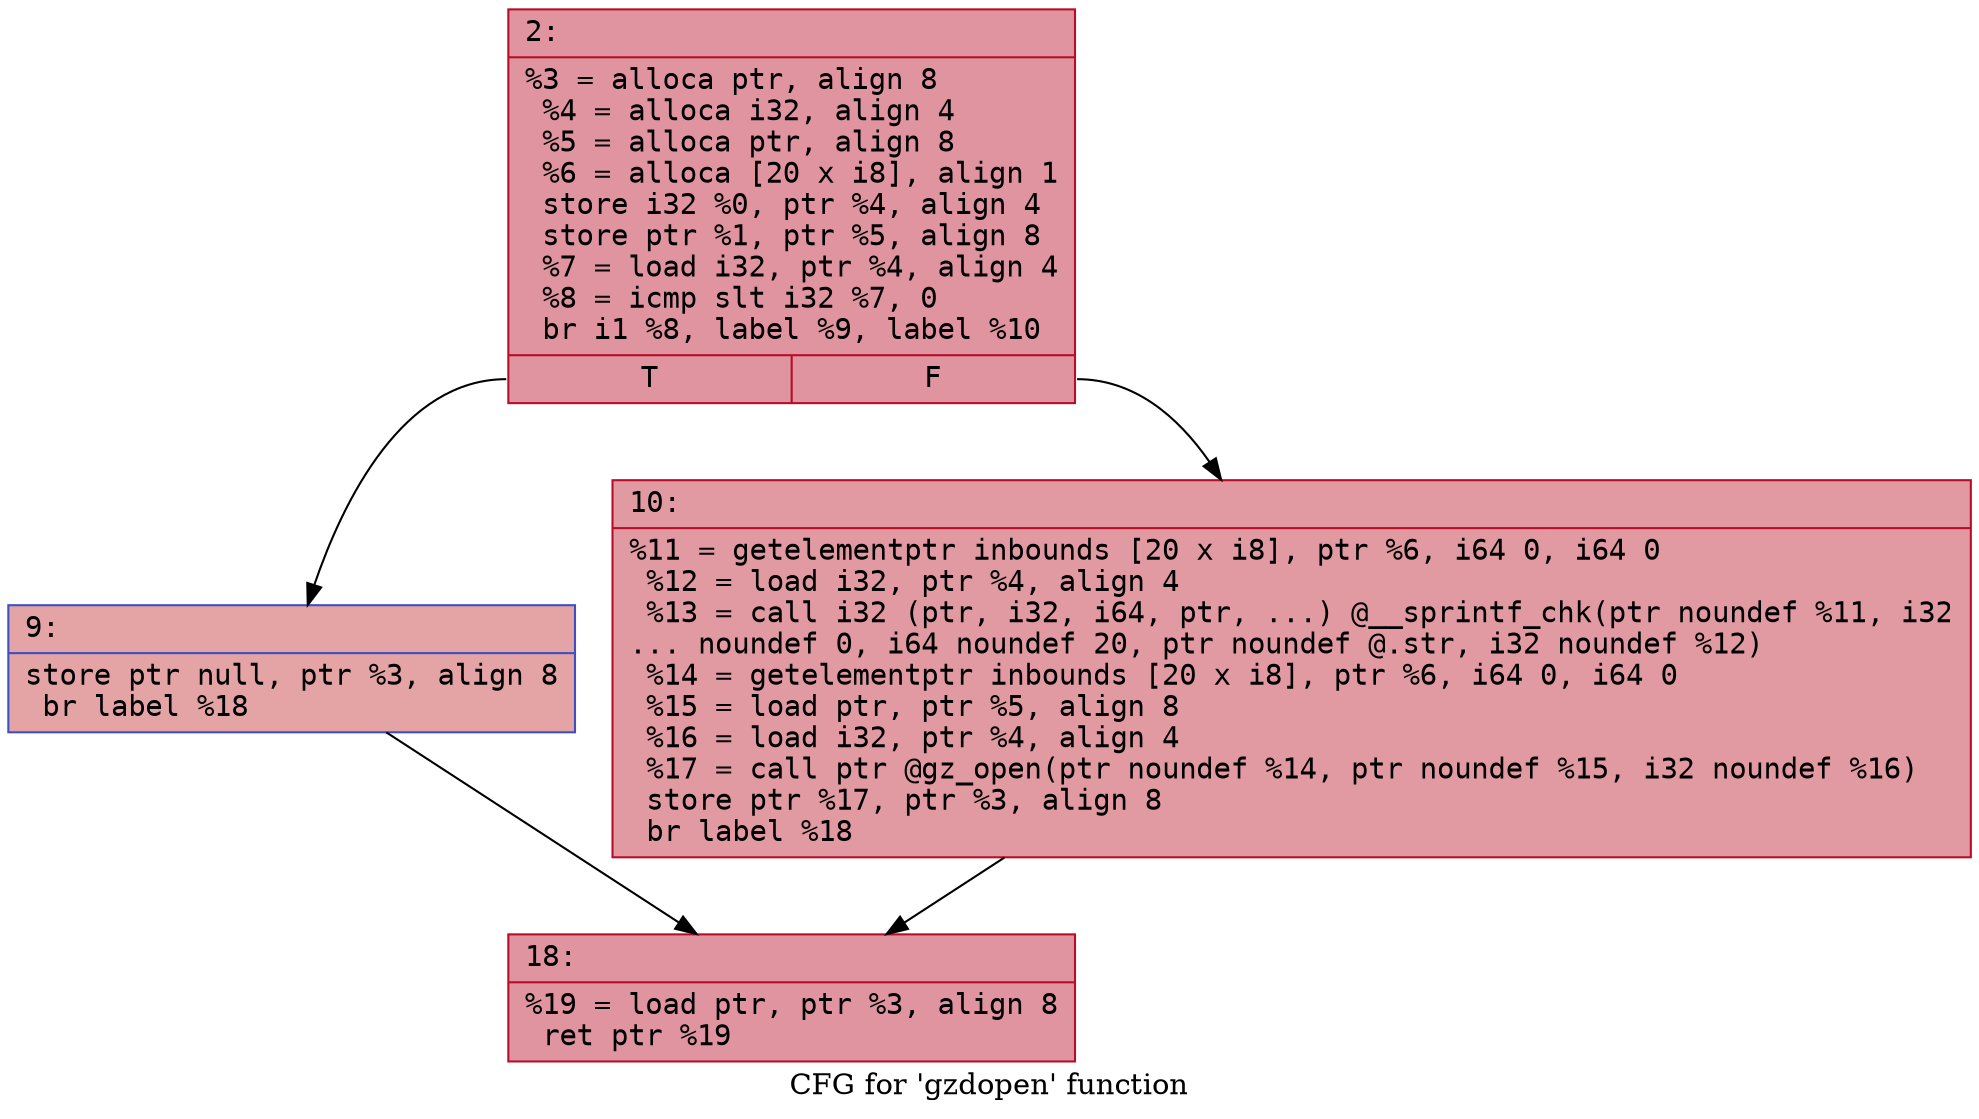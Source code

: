 digraph "CFG for 'gzdopen' function" {
	label="CFG for 'gzdopen' function";

	Node0x600002d93070 [shape=record,color="#b70d28ff", style=filled, fillcolor="#b70d2870" fontname="Courier",label="{2:\l|  %3 = alloca ptr, align 8\l  %4 = alloca i32, align 4\l  %5 = alloca ptr, align 8\l  %6 = alloca [20 x i8], align 1\l  store i32 %0, ptr %4, align 4\l  store ptr %1, ptr %5, align 8\l  %7 = load i32, ptr %4, align 4\l  %8 = icmp slt i32 %7, 0\l  br i1 %8, label %9, label %10\l|{<s0>T|<s1>F}}"];
	Node0x600002d93070:s0 -> Node0x600002d93110[tooltip="2 -> 9\nProbability 37.50%" ];
	Node0x600002d93070:s1 -> Node0x600002d93160[tooltip="2 -> 10\nProbability 62.50%" ];
	Node0x600002d93110 [shape=record,color="#3d50c3ff", style=filled, fillcolor="#c32e3170" fontname="Courier",label="{9:\l|  store ptr null, ptr %3, align 8\l  br label %18\l}"];
	Node0x600002d93110 -> Node0x600002d931b0[tooltip="9 -> 18\nProbability 100.00%" ];
	Node0x600002d93160 [shape=record,color="#b70d28ff", style=filled, fillcolor="#bb1b2c70" fontname="Courier",label="{10:\l|  %11 = getelementptr inbounds [20 x i8], ptr %6, i64 0, i64 0\l  %12 = load i32, ptr %4, align 4\l  %13 = call i32 (ptr, i32, i64, ptr, ...) @__sprintf_chk(ptr noundef %11, i32\l... noundef 0, i64 noundef 20, ptr noundef @.str, i32 noundef %12)\l  %14 = getelementptr inbounds [20 x i8], ptr %6, i64 0, i64 0\l  %15 = load ptr, ptr %5, align 8\l  %16 = load i32, ptr %4, align 4\l  %17 = call ptr @gz_open(ptr noundef %14, ptr noundef %15, i32 noundef %16)\l  store ptr %17, ptr %3, align 8\l  br label %18\l}"];
	Node0x600002d93160 -> Node0x600002d931b0[tooltip="10 -> 18\nProbability 100.00%" ];
	Node0x600002d931b0 [shape=record,color="#b70d28ff", style=filled, fillcolor="#b70d2870" fontname="Courier",label="{18:\l|  %19 = load ptr, ptr %3, align 8\l  ret ptr %19\l}"];
}
